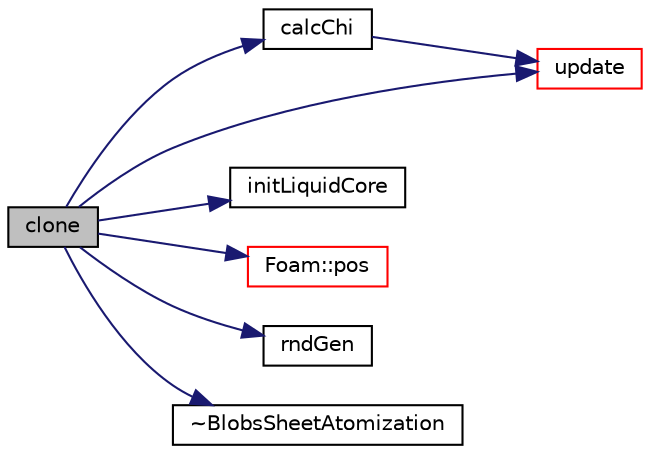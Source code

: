 digraph "clone"
{
  bgcolor="transparent";
  edge [fontname="Helvetica",fontsize="10",labelfontname="Helvetica",labelfontsize="10"];
  node [fontname="Helvetica",fontsize="10",shape=record];
  rankdir="LR";
  Node1 [label="clone",height=0.2,width=0.4,color="black", fillcolor="grey75", style="filled", fontcolor="black"];
  Node1 -> Node2 [color="midnightblue",fontsize="10",style="solid",fontname="Helvetica"];
  Node2 [label="calcChi",height=0.2,width=0.4,color="black",URL="$a00141.html#a87c5526eccea5d220c151a79114cdbae",tooltip="Flag to indicate if chi needs to be calculated. "];
  Node2 -> Node3 [color="midnightblue",fontsize="10",style="solid",fontname="Helvetica"];
  Node3 [label="update",height=0.2,width=0.4,color="red",URL="$a00141.html#a1af5e6713393d02cc4941f7d863edb7a"];
  Node1 -> Node4 [color="midnightblue",fontsize="10",style="solid",fontname="Helvetica"];
  Node4 [label="initLiquidCore",height=0.2,width=0.4,color="black",URL="$a00141.html#a7c01c3ce401133b0389065e5cd373a7f",tooltip="Initial value of liquidCore. "];
  Node1 -> Node5 [color="midnightblue",fontsize="10",style="solid",fontname="Helvetica"];
  Node5 [label="Foam::pos",height=0.2,width=0.4,color="red",URL="$a10974.html#a09a190b59f3d01b258bca0fa964a6212"];
  Node1 -> Node6 [color="midnightblue",fontsize="10",style="solid",fontname="Helvetica"];
  Node6 [label="rndGen",height=0.2,width=0.4,color="black",URL="$a04528.html#a5131998e20f3c5a8bd03cf9b48cc76c7"];
  Node1 -> Node3 [color="midnightblue",fontsize="10",style="solid",fontname="Helvetica"];
  Node1 -> Node7 [color="midnightblue",fontsize="10",style="solid",fontname="Helvetica"];
  Node7 [label="~BlobsSheetAtomization",height=0.2,width=0.4,color="black",URL="$a00141.html#ab0315cdec72ff5abada4bc5889878ea3",tooltip="Destructor. "];
}
